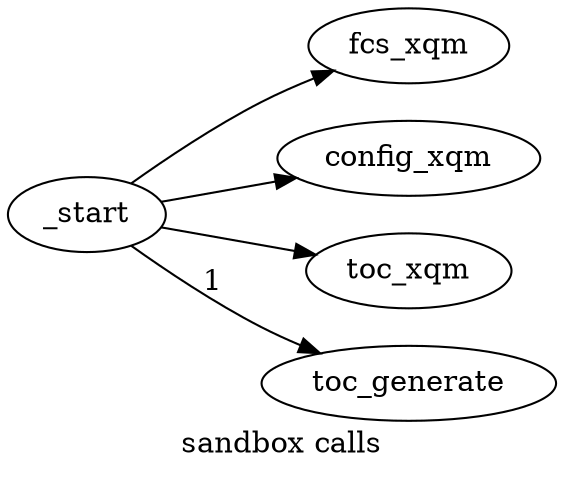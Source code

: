  /* dot -osandbox_calls.png -Tpng sandbox_calls.dot */ 
digraph sandbox_calls {
label="sandbox calls";
rankdir=LR;
_start -> fcs_xqm ;
_start -> config_xqm ;
_start -> toc_xqm ;
_start -> toc_generate [label= 1 ];
}
